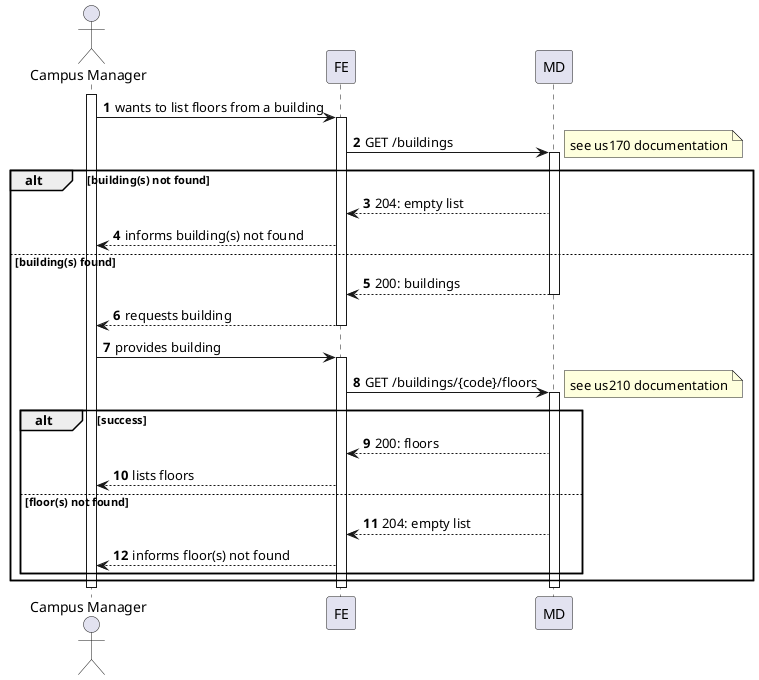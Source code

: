 @startuml
autonumber

actor "Campus Manager" as usr

participant "FE" as ui

participant "MD" as md

activate usr
    usr -> ui : wants to list floors from a building
    activate ui
        ui -> md : GET /buildings
    alt building(s) not found
            activate md
                note right : see us170 documentation
                md --> ui : 204: empty list
                ui --> usr : informs building(s) not found

    else building(s) found
            md --> ui : 200: buildings
            deactivate md
            ui --> usr : requests building
        deactivate ui

        usr -> ui : provides building
        activate ui
            ui -> md : GET /buildings/{code}/floors
            activate md
                note right : see us210 documentation
                alt success
                    md --> ui : 200: floors
                    ui --> usr : lists floors
                else floor(s) not found
                    md --> ui : 204: empty list
                    ui --> usr : informs floor(s) not found
                end
    end
        deactivate md
    deactivate ui
deactivate usr

@enduml
